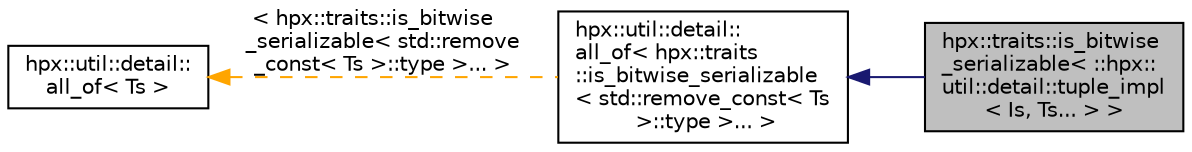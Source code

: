 digraph "hpx::traits::is_bitwise_serializable&lt; ::hpx::util::detail::tuple_impl&lt; Is, Ts... &gt; &gt;"
{
  edge [fontname="Helvetica",fontsize="10",labelfontname="Helvetica",labelfontsize="10"];
  node [fontname="Helvetica",fontsize="10",shape=record];
  rankdir="LR";
  Node0 [label="hpx::traits::is_bitwise\l_serializable\< ::hpx::\lutil::detail::tuple_impl\l\< Is, Ts... \> \>",height=0.2,width=0.4,color="black", fillcolor="grey75", style="filled", fontcolor="black"];
  Node1 -> Node0 [dir="back",color="midnightblue",fontsize="10",style="solid",fontname="Helvetica"];
  Node1 [label="hpx::util::detail::\lall_of\< hpx::traits\l::is_bitwise_serializable\l\< std::remove_const\< Ts\l \>::type \>... \>",height=0.2,width=0.4,color="black", fillcolor="white", style="filled",URL="$db/d4d/structhpx_1_1util_1_1detail_1_1all__of.html"];
  Node2 -> Node1 [dir="back",color="orange",fontsize="10",style="dashed",label=" \< hpx::traits::is_bitwise\l_serializable\< std::remove\l_const\< Ts \>::type \>... \>" ,fontname="Helvetica"];
  Node2 [label="hpx::util::detail::\lall_of\< Ts \>",height=0.2,width=0.4,color="black", fillcolor="white", style="filled",URL="$db/d4d/structhpx_1_1util_1_1detail_1_1all__of.html"];
}
